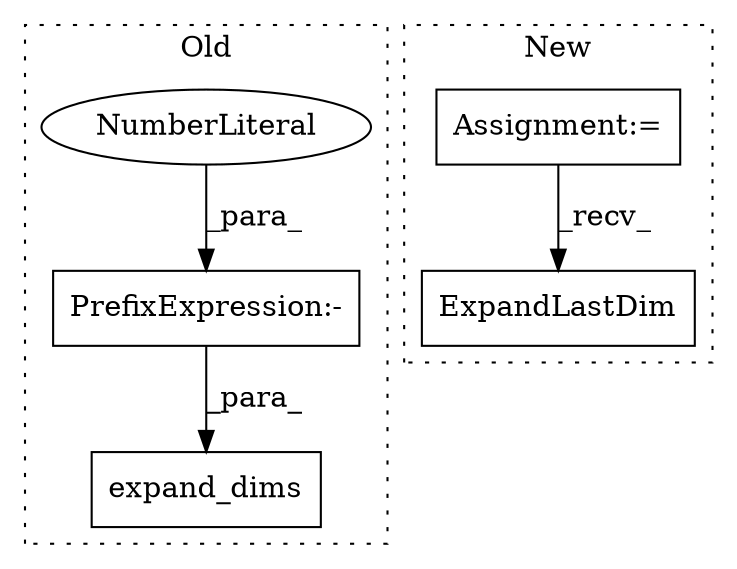 digraph G {
subgraph cluster0 {
1 [label="expand_dims" a="32" s="2647,2673" l="12,1" shape="box"];
3 [label="PrefixExpression:-" a="38" s="2671" l="1" shape="box"];
4 [label="NumberLiteral" a="34" s="2672" l="1" shape="ellipse"];
label = "Old";
style="dotted";
}
subgraph cluster1 {
2 [label="ExpandLastDim" a="32" s="2698,2723" l="14,1" shape="box"];
5 [label="Assignment:=" a="7" s="2538" l="12" shape="box"];
label = "New";
style="dotted";
}
3 -> 1 [label="_para_"];
4 -> 3 [label="_para_"];
5 -> 2 [label="_recv_"];
}